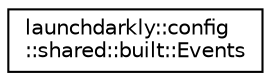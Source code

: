 digraph "Graphical Class Hierarchy"
{
 // LATEX_PDF_SIZE
  edge [fontname="Helvetica",fontsize="10",labelfontname="Helvetica",labelfontsize="10"];
  node [fontname="Helvetica",fontsize="10",shape=record];
  rankdir="LR";
  Node0 [label="launchdarkly::config\l::shared::built::Events",height=0.2,width=0.4,color="black", fillcolor="white", style="filled",URL="$classlaunchdarkly_1_1config_1_1shared_1_1built_1_1Events.html",tooltip=" "];
}
